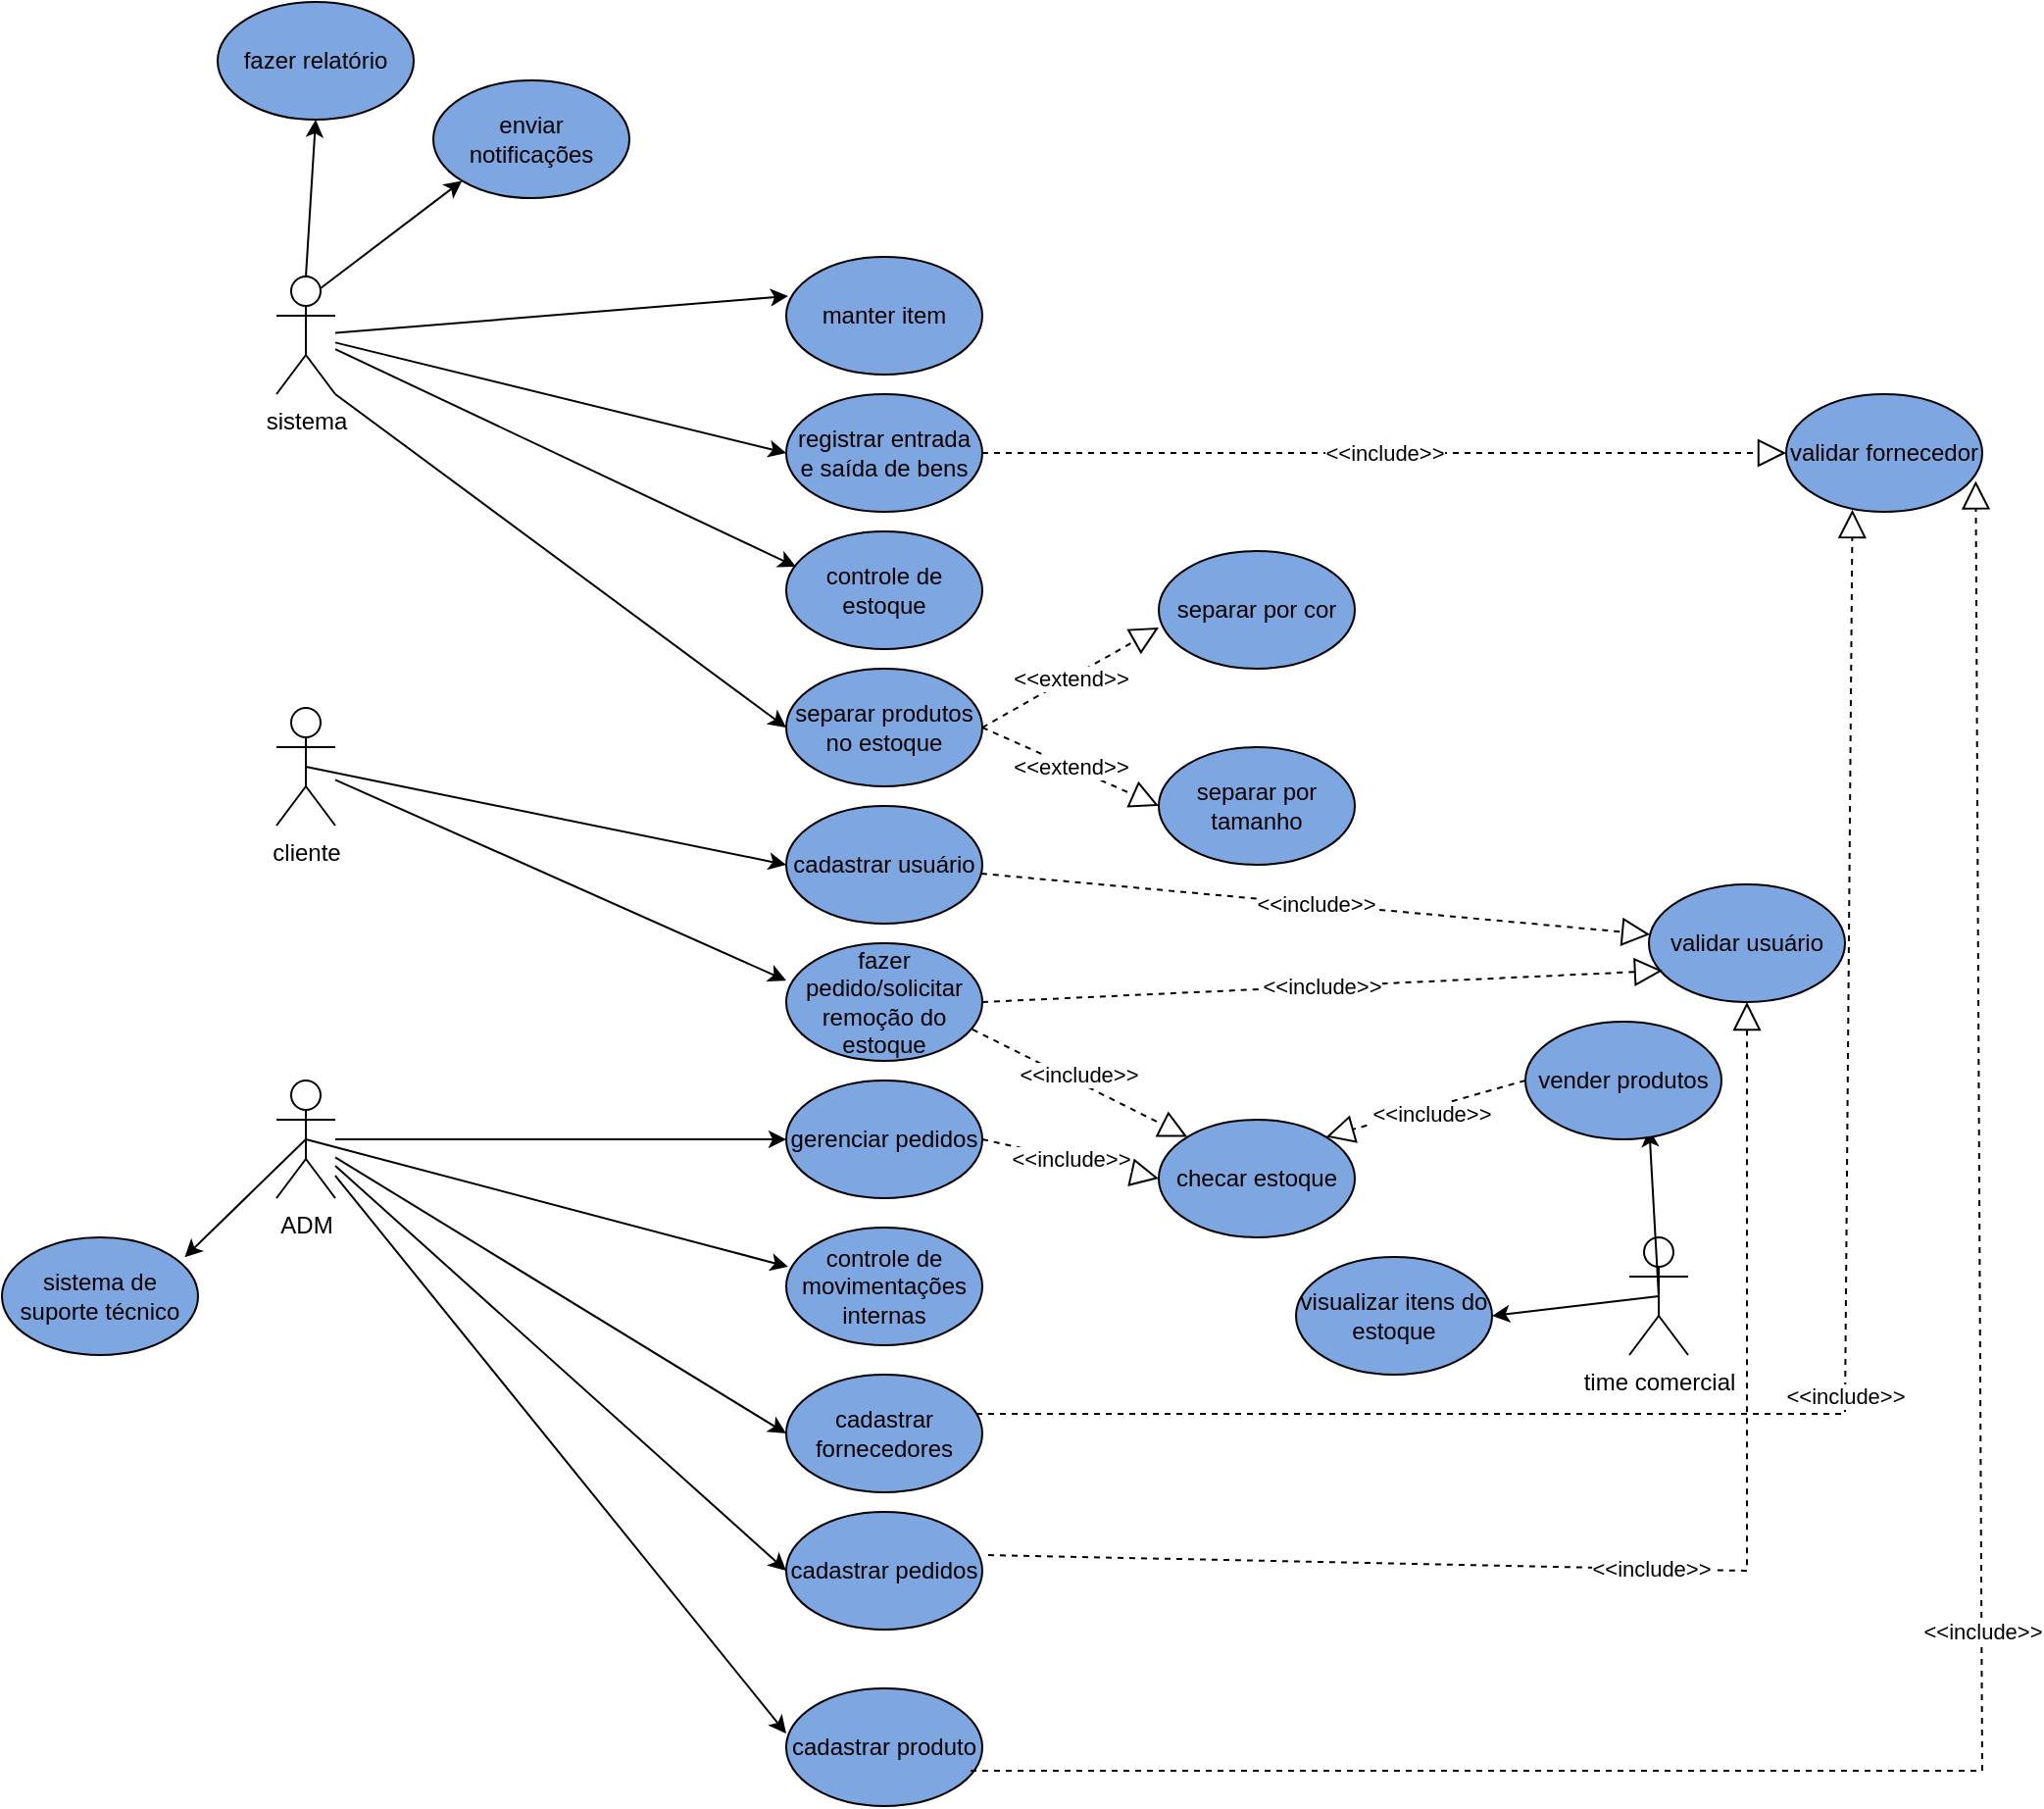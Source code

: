 <mxfile version="26.2.9">
  <diagram name="Página-1" id="oz86GiUr7FtvtdfqjLBF">
    <mxGraphModel dx="2498" dy="2094" grid="1" gridSize="10" guides="1" tooltips="1" connect="1" arrows="1" fold="1" page="1" pageScale="1" pageWidth="827" pageHeight="1169" math="0" shadow="0">
      <root>
        <mxCell id="0" />
        <mxCell id="1" parent="0" />
        <mxCell id="ynGgJZFgWA74VqTTcelF-3" value="enviar notificações" style="ellipse;whiteSpace=wrap;html=1;fillColor=#7EA6E0;" vertex="1" parent="1">
          <mxGeometry x="170" y="-60" width="100" height="60" as="geometry" />
        </mxCell>
        <mxCell id="ynGgJZFgWA74VqTTcelF-4" value="fazer relatório" style="ellipse;whiteSpace=wrap;html=1;fillColor=#7EA6E0;" vertex="1" parent="1">
          <mxGeometry x="60" y="-100" width="100" height="60" as="geometry" />
        </mxCell>
        <mxCell id="ynGgJZFgWA74VqTTcelF-5" value="validar usuário" style="ellipse;whiteSpace=wrap;html=1;fillColor=#7EA6E0;" vertex="1" parent="1">
          <mxGeometry x="790" y="350" width="100" height="60" as="geometry" />
        </mxCell>
        <mxCell id="ynGgJZFgWA74VqTTcelF-6" value="controle de movimentações internas" style="ellipse;whiteSpace=wrap;html=1;fillColor=#7EA6E0;" vertex="1" parent="1">
          <mxGeometry x="350" y="525" width="100" height="60" as="geometry" />
        </mxCell>
        <mxCell id="ynGgJZFgWA74VqTTcelF-7" value="separar produtos no estoque" style="ellipse;whiteSpace=wrap;html=1;fillColor=#7EA6E0;" vertex="1" parent="1">
          <mxGeometry x="350" y="240" width="100" height="60" as="geometry" />
        </mxCell>
        <mxCell id="ynGgJZFgWA74VqTTcelF-8" value="cadastrar usuário" style="ellipse;whiteSpace=wrap;html=1;fillColor=#7EA6E0;" vertex="1" parent="1">
          <mxGeometry x="350" y="310" width="100" height="60" as="geometry" />
        </mxCell>
        <mxCell id="ynGgJZFgWA74VqTTcelF-9" value="gerenciar pedidos" style="ellipse;whiteSpace=wrap;html=1;fillColor=#7EA6E0;" vertex="1" parent="1">
          <mxGeometry x="350" y="450" width="100" height="60" as="geometry" />
        </mxCell>
        <mxCell id="ynGgJZFgWA74VqTTcelF-10" value="registrar entrada e saída de bens" style="ellipse;whiteSpace=wrap;html=1;fillColor=#7EA6E0;" vertex="1" parent="1">
          <mxGeometry x="350" y="100" width="100" height="60" as="geometry" />
        </mxCell>
        <mxCell id="ynGgJZFgWA74VqTTcelF-11" value="manter item" style="ellipse;whiteSpace=wrap;html=1;fillColor=#7EA6E0;" vertex="1" parent="1">
          <mxGeometry x="350" y="30" width="100" height="60" as="geometry" />
        </mxCell>
        <mxCell id="ynGgJZFgWA74VqTTcelF-12" value="fazer pedido/solicitar remoção do estoque" style="ellipse;whiteSpace=wrap;html=1;fillColor=#7EA6E0;" vertex="1" parent="1">
          <mxGeometry x="350" y="380" width="100" height="60" as="geometry" />
        </mxCell>
        <mxCell id="ynGgJZFgWA74VqTTcelF-13" value="controle de estoque" style="ellipse;whiteSpace=wrap;html=1;fillColor=#7EA6E0;" vertex="1" parent="1">
          <mxGeometry x="350" y="170" width="100" height="60" as="geometry" />
        </mxCell>
        <mxCell id="ynGgJZFgWA74VqTTcelF-14" value="cadastrar produto" style="ellipse;whiteSpace=wrap;html=1;fillColor=#7EA6E0;" vertex="1" parent="1">
          <mxGeometry x="350" y="760" width="100" height="60" as="geometry" />
        </mxCell>
        <mxCell id="ynGgJZFgWA74VqTTcelF-18" value="" style="endArrow=classic;html=1;rounded=0;exitX=0.75;exitY=0.1;exitDx=0;exitDy=0;exitPerimeter=0;entryX=0;entryY=1;entryDx=0;entryDy=0;" edge="1" parent="1" source="ynGgJZFgWA74VqTTcelF-31" target="ynGgJZFgWA74VqTTcelF-3">
          <mxGeometry width="50" height="50" relative="1" as="geometry">
            <mxPoint x="160" y="60" as="sourcePoint" />
            <mxPoint x="210" y="10" as="targetPoint" />
          </mxGeometry>
        </mxCell>
        <mxCell id="ynGgJZFgWA74VqTTcelF-20" value="" style="endArrow=classic;html=1;rounded=0;exitX=1;exitY=1;exitDx=0;exitDy=0;exitPerimeter=0;entryX=0;entryY=0.5;entryDx=0;entryDy=0;" edge="1" parent="1" source="ynGgJZFgWA74VqTTcelF-31" target="ynGgJZFgWA74VqTTcelF-7">
          <mxGeometry width="50" height="50" relative="1" as="geometry">
            <mxPoint x="195" y="400" as="sourcePoint" />
            <mxPoint x="245" y="350" as="targetPoint" />
          </mxGeometry>
        </mxCell>
        <mxCell id="ynGgJZFgWA74VqTTcelF-29" value="ADM" style="shape=umlActor;verticalLabelPosition=bottom;verticalAlign=top;html=1;outlineConnect=0;" vertex="1" parent="1">
          <mxGeometry x="90" y="450" width="30" height="60" as="geometry" />
        </mxCell>
        <mxCell id="ynGgJZFgWA74VqTTcelF-30" value="cliente" style="shape=umlActor;verticalLabelPosition=bottom;verticalAlign=top;html=1;outlineConnect=0;" vertex="1" parent="1">
          <mxGeometry x="90" y="260" width="30" height="60" as="geometry" />
        </mxCell>
        <mxCell id="ynGgJZFgWA74VqTTcelF-31" value="sistema" style="shape=umlActor;verticalLabelPosition=bottom;verticalAlign=top;html=1;outlineConnect=0;" vertex="1" parent="1">
          <mxGeometry x="90" y="40" width="30" height="60" as="geometry" />
        </mxCell>
        <mxCell id="ynGgJZFgWA74VqTTcelF-36" value="" style="endArrow=classic;html=1;rounded=0;exitX=0.5;exitY=0;exitDx=0;exitDy=0;exitPerimeter=0;entryX=0.5;entryY=1;entryDx=0;entryDy=0;" edge="1" parent="1" source="ynGgJZFgWA74VqTTcelF-31" target="ynGgJZFgWA74VqTTcelF-4">
          <mxGeometry width="50" height="50" relative="1" as="geometry">
            <mxPoint x="50" y="50" as="sourcePoint" />
            <mxPoint x="100" as="targetPoint" />
          </mxGeometry>
        </mxCell>
        <mxCell id="ynGgJZFgWA74VqTTcelF-37" value="" style="endArrow=classic;html=1;rounded=0;exitX=0.5;exitY=0.5;exitDx=0;exitDy=0;exitPerimeter=0;entryX=0;entryY=0.5;entryDx=0;entryDy=0;" edge="1" parent="1" source="ynGgJZFgWA74VqTTcelF-30" target="ynGgJZFgWA74VqTTcelF-8">
          <mxGeometry width="50" height="50" relative="1" as="geometry">
            <mxPoint x="170" y="170" as="sourcePoint" />
            <mxPoint x="220" y="120" as="targetPoint" />
          </mxGeometry>
        </mxCell>
        <mxCell id="ynGgJZFgWA74VqTTcelF-38" value="" style="endArrow=classic;html=1;rounded=0;entryX=0;entryY=0.383;entryDx=0;entryDy=0;entryPerimeter=0;" edge="1" parent="1" source="ynGgJZFgWA74VqTTcelF-29" target="ynGgJZFgWA74VqTTcelF-14">
          <mxGeometry width="50" height="50" relative="1" as="geometry">
            <mxPoint x="180" y="180" as="sourcePoint" />
            <mxPoint x="230" y="130" as="targetPoint" />
          </mxGeometry>
        </mxCell>
        <mxCell id="ynGgJZFgWA74VqTTcelF-39" value="" style="endArrow=classic;html=1;rounded=0;entryX=0;entryY=0.317;entryDx=0;entryDy=0;entryPerimeter=0;" edge="1" parent="1" source="ynGgJZFgWA74VqTTcelF-30" target="ynGgJZFgWA74VqTTcelF-12">
          <mxGeometry width="50" height="50" relative="1" as="geometry">
            <mxPoint x="190" y="190" as="sourcePoint" />
            <mxPoint x="240" y="140" as="targetPoint" />
          </mxGeometry>
        </mxCell>
        <mxCell id="ynGgJZFgWA74VqTTcelF-40" value="" style="endArrow=classic;html=1;rounded=0;entryX=0.01;entryY=0.333;entryDx=0;entryDy=0;entryPerimeter=0;" edge="1" parent="1" source="ynGgJZFgWA74VqTTcelF-31" target="ynGgJZFgWA74VqTTcelF-11">
          <mxGeometry width="50" height="50" relative="1" as="geometry">
            <mxPoint x="180" y="320" as="sourcePoint" />
            <mxPoint x="230" y="270" as="targetPoint" />
          </mxGeometry>
        </mxCell>
        <mxCell id="ynGgJZFgWA74VqTTcelF-41" value="" style="endArrow=classic;html=1;rounded=0;entryX=0;entryY=0.5;entryDx=0;entryDy=0;" edge="1" parent="1" source="ynGgJZFgWA74VqTTcelF-31" target="ynGgJZFgWA74VqTTcelF-10">
          <mxGeometry width="50" height="50" relative="1" as="geometry">
            <mxPoint x="180" y="380" as="sourcePoint" />
            <mxPoint x="230" y="330" as="targetPoint" />
          </mxGeometry>
        </mxCell>
        <mxCell id="ynGgJZFgWA74VqTTcelF-42" value="" style="endArrow=classic;html=1;rounded=0;entryX=0.05;entryY=0.3;entryDx=0;entryDy=0;entryPerimeter=0;" edge="1" parent="1" source="ynGgJZFgWA74VqTTcelF-31" target="ynGgJZFgWA74VqTTcelF-13">
          <mxGeometry width="50" height="50" relative="1" as="geometry">
            <mxPoint x="220" y="320" as="sourcePoint" />
            <mxPoint x="270" y="270" as="targetPoint" />
          </mxGeometry>
        </mxCell>
        <mxCell id="ynGgJZFgWA74VqTTcelF-43" value="" style="endArrow=classic;html=1;rounded=0;entryX=0;entryY=0.5;entryDx=0;entryDy=0;" edge="1" parent="1" target="ynGgJZFgWA74VqTTcelF-9">
          <mxGeometry width="50" height="50" relative="1" as="geometry">
            <mxPoint x="120" y="480" as="sourcePoint" />
            <mxPoint x="220" y="400" as="targetPoint" />
          </mxGeometry>
        </mxCell>
        <mxCell id="ynGgJZFgWA74VqTTcelF-44" value="" style="endArrow=classic;html=1;rounded=0;exitX=0.5;exitY=0.5;exitDx=0;exitDy=0;exitPerimeter=0;entryX=0.01;entryY=0.333;entryDx=0;entryDy=0;entryPerimeter=0;" edge="1" parent="1" source="ynGgJZFgWA74VqTTcelF-29" target="ynGgJZFgWA74VqTTcelF-6">
          <mxGeometry width="50" height="50" relative="1" as="geometry">
            <mxPoint x="220" y="460" as="sourcePoint" />
            <mxPoint x="270" y="410" as="targetPoint" />
          </mxGeometry>
        </mxCell>
        <mxCell id="ynGgJZFgWA74VqTTcelF-53" value="&amp;lt;&amp;lt;include&amp;gt;&amp;gt;" style="endArrow=block;dashed=1;endFill=0;endSize=12;html=1;rounded=0;fillColor=#000000;exitX=1;exitY=0.5;exitDx=0;exitDy=0;entryX=0.07;entryY=0.733;entryDx=0;entryDy=0;entryPerimeter=0;" edge="1" parent="1" source="ynGgJZFgWA74VqTTcelF-12" target="ynGgJZFgWA74VqTTcelF-5">
          <mxGeometry width="160" relative="1" as="geometry">
            <mxPoint x="460" y="409.5" as="sourcePoint" />
            <mxPoint x="620" y="409.5" as="targetPoint" />
          </mxGeometry>
        </mxCell>
        <mxCell id="ynGgJZFgWA74VqTTcelF-55" value="&amp;lt;&amp;lt;include&amp;gt;&amp;gt;" style="endArrow=block;dashed=1;endFill=0;endSize=12;html=1;rounded=0;fillColor=#000000;" edge="1" parent="1" source="ynGgJZFgWA74VqTTcelF-8" target="ynGgJZFgWA74VqTTcelF-5">
          <mxGeometry width="160" relative="1" as="geometry">
            <mxPoint x="460" y="320" as="sourcePoint" />
            <mxPoint x="620" y="310" as="targetPoint" />
          </mxGeometry>
        </mxCell>
        <mxCell id="ynGgJZFgWA74VqTTcelF-56" value="&amp;lt;&amp;lt;include&amp;gt;&amp;gt;" style="endArrow=block;dashed=1;endFill=0;endSize=12;html=1;rounded=0;fillColor=#000000;exitX=0.97;exitY=0.333;exitDx=0;exitDy=0;entryX=0.338;entryY=0.982;entryDx=0;entryDy=0;exitPerimeter=0;entryPerimeter=0;" edge="1" parent="1" source="ynGgJZFgWA74VqTTcelF-64" target="ynGgJZFgWA74VqTTcelF-63">
          <mxGeometry width="160" relative="1" as="geometry">
            <mxPoint x="500" y="620" as="sourcePoint" />
            <mxPoint x="670" y="520" as="targetPoint" />
            <Array as="points">
              <mxPoint x="890" y="620" />
            </Array>
          </mxGeometry>
        </mxCell>
        <mxCell id="ynGgJZFgWA74VqTTcelF-57" value="&amp;lt;&amp;lt;include&amp;gt;&amp;gt;" style="endArrow=block;dashed=1;endFill=0;endSize=12;html=1;rounded=0;fillColor=#000000;exitX=0.95;exitY=0.733;exitDx=0;exitDy=0;exitPerimeter=0;entryX=0;entryY=0;entryDx=0;entryDy=0;" edge="1" parent="1" source="ynGgJZFgWA74VqTTcelF-12" target="ynGgJZFgWA74VqTTcelF-61">
          <mxGeometry x="-0.044" y="3" width="160" relative="1" as="geometry">
            <mxPoint x="470" y="460" as="sourcePoint" />
            <mxPoint x="590" y="420" as="targetPoint" />
            <mxPoint as="offset" />
          </mxGeometry>
        </mxCell>
        <mxCell id="ynGgJZFgWA74VqTTcelF-58" value="&amp;lt;&amp;lt;include&amp;gt;&amp;gt;" style="endArrow=block;dashed=1;endFill=0;endSize=12;html=1;rounded=0;fillColor=#000000;exitX=1;exitY=0.5;exitDx=0;exitDy=0;entryX=0;entryY=0.5;entryDx=0;entryDy=0;" edge="1" parent="1" source="ynGgJZFgWA74VqTTcelF-9" target="ynGgJZFgWA74VqTTcelF-61">
          <mxGeometry width="160" relative="1" as="geometry">
            <mxPoint x="480" y="570" as="sourcePoint" />
            <mxPoint x="650" y="470" as="targetPoint" />
          </mxGeometry>
        </mxCell>
        <mxCell id="ynGgJZFgWA74VqTTcelF-59" value="&amp;lt;&amp;lt;include&amp;gt;&amp;gt;" style="endArrow=block;dashed=1;endFill=0;endSize=12;html=1;rounded=0;fillColor=#000000;exitX=1;exitY=0.5;exitDx=0;exitDy=0;entryX=0;entryY=0.5;entryDx=0;entryDy=0;" edge="1" parent="1" source="ynGgJZFgWA74VqTTcelF-10" target="ynGgJZFgWA74VqTTcelF-63">
          <mxGeometry width="160" relative="1" as="geometry">
            <mxPoint x="490" y="210" as="sourcePoint" />
            <mxPoint x="580" y="190" as="targetPoint" />
          </mxGeometry>
        </mxCell>
        <mxCell id="ynGgJZFgWA74VqTTcelF-60" value="&amp;lt;&amp;lt;include&amp;gt;&amp;gt;" style="endArrow=block;dashed=1;endFill=0;endSize=12;html=1;rounded=0;fillColor=#000000;exitX=0.94;exitY=0.7;exitDx=0;exitDy=0;entryX=0.967;entryY=0.737;entryDx=0;entryDy=0;exitPerimeter=0;entryPerimeter=0;" edge="1" parent="1" source="ynGgJZFgWA74VqTTcelF-14" target="ynGgJZFgWA74VqTTcelF-63">
          <mxGeometry width="160" relative="1" as="geometry">
            <mxPoint x="460" y="100" as="sourcePoint" />
            <mxPoint x="630" as="targetPoint" />
            <Array as="points">
              <mxPoint x="960" y="802" />
            </Array>
          </mxGeometry>
        </mxCell>
        <mxCell id="ynGgJZFgWA74VqTTcelF-61" value="checar estoque" style="ellipse;whiteSpace=wrap;html=1;fillColor=#7EA6E0;" vertex="1" parent="1">
          <mxGeometry x="540" y="470" width="100" height="60" as="geometry" />
        </mxCell>
        <mxCell id="ynGgJZFgWA74VqTTcelF-63" value="validar fornecedor" style="ellipse;whiteSpace=wrap;html=1;fillColor=#7EA6E0;" vertex="1" parent="1">
          <mxGeometry x="860" y="100" width="100" height="60" as="geometry" />
        </mxCell>
        <mxCell id="ynGgJZFgWA74VqTTcelF-64" value="cadastrar fornecedores" style="ellipse;whiteSpace=wrap;html=1;fillColor=#7EA6E0;" vertex="1" parent="1">
          <mxGeometry x="350" y="600" width="100" height="60" as="geometry" />
        </mxCell>
        <mxCell id="ynGgJZFgWA74VqTTcelF-65" value="cadastrar pedidos" style="ellipse;whiteSpace=wrap;html=1;fillColor=#7EA6E0;" vertex="1" parent="1">
          <mxGeometry x="350" y="670" width="100" height="60" as="geometry" />
        </mxCell>
        <mxCell id="ynGgJZFgWA74VqTTcelF-67" value="" style="endArrow=classic;html=1;rounded=0;entryX=0;entryY=0.5;entryDx=0;entryDy=0;" edge="1" parent="1" source="ynGgJZFgWA74VqTTcelF-29" target="ynGgJZFgWA74VqTTcelF-65">
          <mxGeometry width="50" height="50" relative="1" as="geometry">
            <mxPoint x="115" y="525" as="sourcePoint" />
            <mxPoint x="361" y="590" as="targetPoint" />
          </mxGeometry>
        </mxCell>
        <mxCell id="ynGgJZFgWA74VqTTcelF-68" value="" style="endArrow=classic;html=1;rounded=0;entryX=0;entryY=0.5;entryDx=0;entryDy=0;" edge="1" parent="1" source="ynGgJZFgWA74VqTTcelF-29" target="ynGgJZFgWA74VqTTcelF-64">
          <mxGeometry width="50" height="50" relative="1" as="geometry">
            <mxPoint x="104" y="540" as="sourcePoint" />
            <mxPoint x="350" y="605" as="targetPoint" />
          </mxGeometry>
        </mxCell>
        <mxCell id="ynGgJZFgWA74VqTTcelF-69" value="&amp;lt;&amp;lt;include&amp;gt;&amp;gt;" style="endArrow=block;dashed=1;endFill=0;endSize=12;html=1;rounded=0;fillColor=#000000;exitX=1.03;exitY=0.367;exitDx=0;exitDy=0;exitPerimeter=0;entryX=0.5;entryY=1;entryDx=0;entryDy=0;" edge="1" parent="1" source="ynGgJZFgWA74VqTTcelF-65" target="ynGgJZFgWA74VqTTcelF-5">
          <mxGeometry width="160" relative="1" as="geometry">
            <mxPoint x="510" y="729.5" as="sourcePoint" />
            <mxPoint x="810" y="400" as="targetPoint" />
            <Array as="points">
              <mxPoint x="840" y="700" />
            </Array>
          </mxGeometry>
        </mxCell>
        <mxCell id="ynGgJZFgWA74VqTTcelF-70" value="&amp;lt;&amp;lt;extend&amp;gt;&amp;gt;" style="endArrow=block;dashed=1;endFill=0;endSize=12;html=1;rounded=0;fillColor=#000000;exitX=1;exitY=0.5;exitDx=0;exitDy=0;entryX=0;entryY=0.5;entryDx=0;entryDy=0;" edge="1" parent="1" source="ynGgJZFgWA74VqTTcelF-7" target="ynGgJZFgWA74VqTTcelF-71">
          <mxGeometry width="160" relative="1" as="geometry">
            <mxPoint x="490" y="255" as="sourcePoint" />
            <mxPoint x="560" y="270" as="targetPoint" />
          </mxGeometry>
        </mxCell>
        <mxCell id="ynGgJZFgWA74VqTTcelF-71" value="separar por tamanho" style="ellipse;whiteSpace=wrap;html=1;fillColor=#7EA6E0;" vertex="1" parent="1">
          <mxGeometry x="540" y="280" width="100" height="60" as="geometry" />
        </mxCell>
        <mxCell id="ynGgJZFgWA74VqTTcelF-72" value="&amp;lt;&amp;lt;extend&amp;gt;&amp;gt;" style="endArrow=block;dashed=1;endFill=0;endSize=12;html=1;rounded=0;fillColor=#000000;exitX=1;exitY=0.5;exitDx=0;exitDy=0;entryX=0;entryY=0.65;entryDx=0;entryDy=0;entryPerimeter=0;" edge="1" parent="1" source="ynGgJZFgWA74VqTTcelF-7" target="ynGgJZFgWA74VqTTcelF-73">
          <mxGeometry width="160" relative="1" as="geometry">
            <mxPoint x="480" y="240" as="sourcePoint" />
            <mxPoint x="520" y="240" as="targetPoint" />
          </mxGeometry>
        </mxCell>
        <mxCell id="ynGgJZFgWA74VqTTcelF-73" value="separar por cor" style="ellipse;whiteSpace=wrap;html=1;fillColor=#7EA6E0;" vertex="1" parent="1">
          <mxGeometry x="540" y="180" width="100" height="60" as="geometry" />
        </mxCell>
        <mxCell id="_Fb1tFkwSOvNCH66ruDp-1" value="sistema de suporte técnico" style="ellipse;whiteSpace=wrap;html=1;fillColor=#7EA6E0;" vertex="1" parent="1">
          <mxGeometry x="-50" y="530" width="100" height="60" as="geometry" />
        </mxCell>
        <mxCell id="_Fb1tFkwSOvNCH66ruDp-2" value="" style="endArrow=classic;html=1;rounded=0;exitX=0.5;exitY=0.5;exitDx=0;exitDy=0;exitPerimeter=0;entryX=0.932;entryY=0.169;entryDx=0;entryDy=0;entryPerimeter=0;" edge="1" parent="1" source="ynGgJZFgWA74VqTTcelF-29" target="_Fb1tFkwSOvNCH66ruDp-1">
          <mxGeometry width="50" height="50" relative="1" as="geometry">
            <mxPoint x="68" y="660" as="sourcePoint" />
            <mxPoint x="50" y="520" as="targetPoint" />
          </mxGeometry>
        </mxCell>
        <mxCell id="_Fb1tFkwSOvNCH66ruDp-4" value="time comercial" style="shape=umlActor;verticalLabelPosition=bottom;verticalAlign=top;html=1;outlineConnect=0;" vertex="1" parent="1">
          <mxGeometry x="780" y="530" width="30" height="60" as="geometry" />
        </mxCell>
        <mxCell id="_Fb1tFkwSOvNCH66ruDp-5" value="" style="endArrow=classic;html=1;rounded=0;exitX=0.5;exitY=0.5;exitDx=0;exitDy=0;exitPerimeter=0;entryX=0.632;entryY=0.914;entryDx=0;entryDy=0;entryPerimeter=0;" edge="1" parent="1" source="_Fb1tFkwSOvNCH66ruDp-4" target="_Fb1tFkwSOvNCH66ruDp-6">
          <mxGeometry width="50" height="50" relative="1" as="geometry">
            <mxPoint x="660" y="490" as="sourcePoint" />
            <mxPoint x="710" y="440" as="targetPoint" />
          </mxGeometry>
        </mxCell>
        <mxCell id="_Fb1tFkwSOvNCH66ruDp-6" value="vender produtos" style="ellipse;whiteSpace=wrap;html=1;fillColor=#7EA6E0;" vertex="1" parent="1">
          <mxGeometry x="727" y="420" width="100" height="60" as="geometry" />
        </mxCell>
        <mxCell id="_Fb1tFkwSOvNCH66ruDp-7" value="&amp;lt;&amp;lt;include&amp;gt;&amp;gt;" style="endArrow=block;dashed=1;endFill=0;endSize=12;html=1;rounded=0;fillColor=#000000;exitX=0;exitY=0.5;exitDx=0;exitDy=0;entryX=1;entryY=0;entryDx=0;entryDy=0;" edge="1" parent="1" source="_Fb1tFkwSOvNCH66ruDp-6" target="ynGgJZFgWA74VqTTcelF-61">
          <mxGeometry x="-0.044" y="3" width="160" relative="1" as="geometry">
            <mxPoint x="535" y="425" as="sourcePoint" />
            <mxPoint x="645" y="480" as="targetPoint" />
            <mxPoint as="offset" />
          </mxGeometry>
        </mxCell>
        <mxCell id="_Fb1tFkwSOvNCH66ruDp-8" value="visualizar itens do estoque" style="ellipse;whiteSpace=wrap;html=1;fillColor=#7EA6E0;" vertex="1" parent="1">
          <mxGeometry x="610" y="540" width="100" height="60" as="geometry" />
        </mxCell>
        <mxCell id="_Fb1tFkwSOvNCH66ruDp-10" value="" style="endArrow=classic;html=1;rounded=0;exitX=0.5;exitY=0.5;exitDx=0;exitDy=0;exitPerimeter=0;entryX=1;entryY=0.5;entryDx=0;entryDy=0;" edge="1" parent="1" source="_Fb1tFkwSOvNCH66ruDp-4" target="_Fb1tFkwSOvNCH66ruDp-8">
          <mxGeometry width="50" height="50" relative="1" as="geometry">
            <mxPoint x="722" y="590" as="sourcePoint" />
            <mxPoint x="700" y="505" as="targetPoint" />
          </mxGeometry>
        </mxCell>
      </root>
    </mxGraphModel>
  </diagram>
</mxfile>
